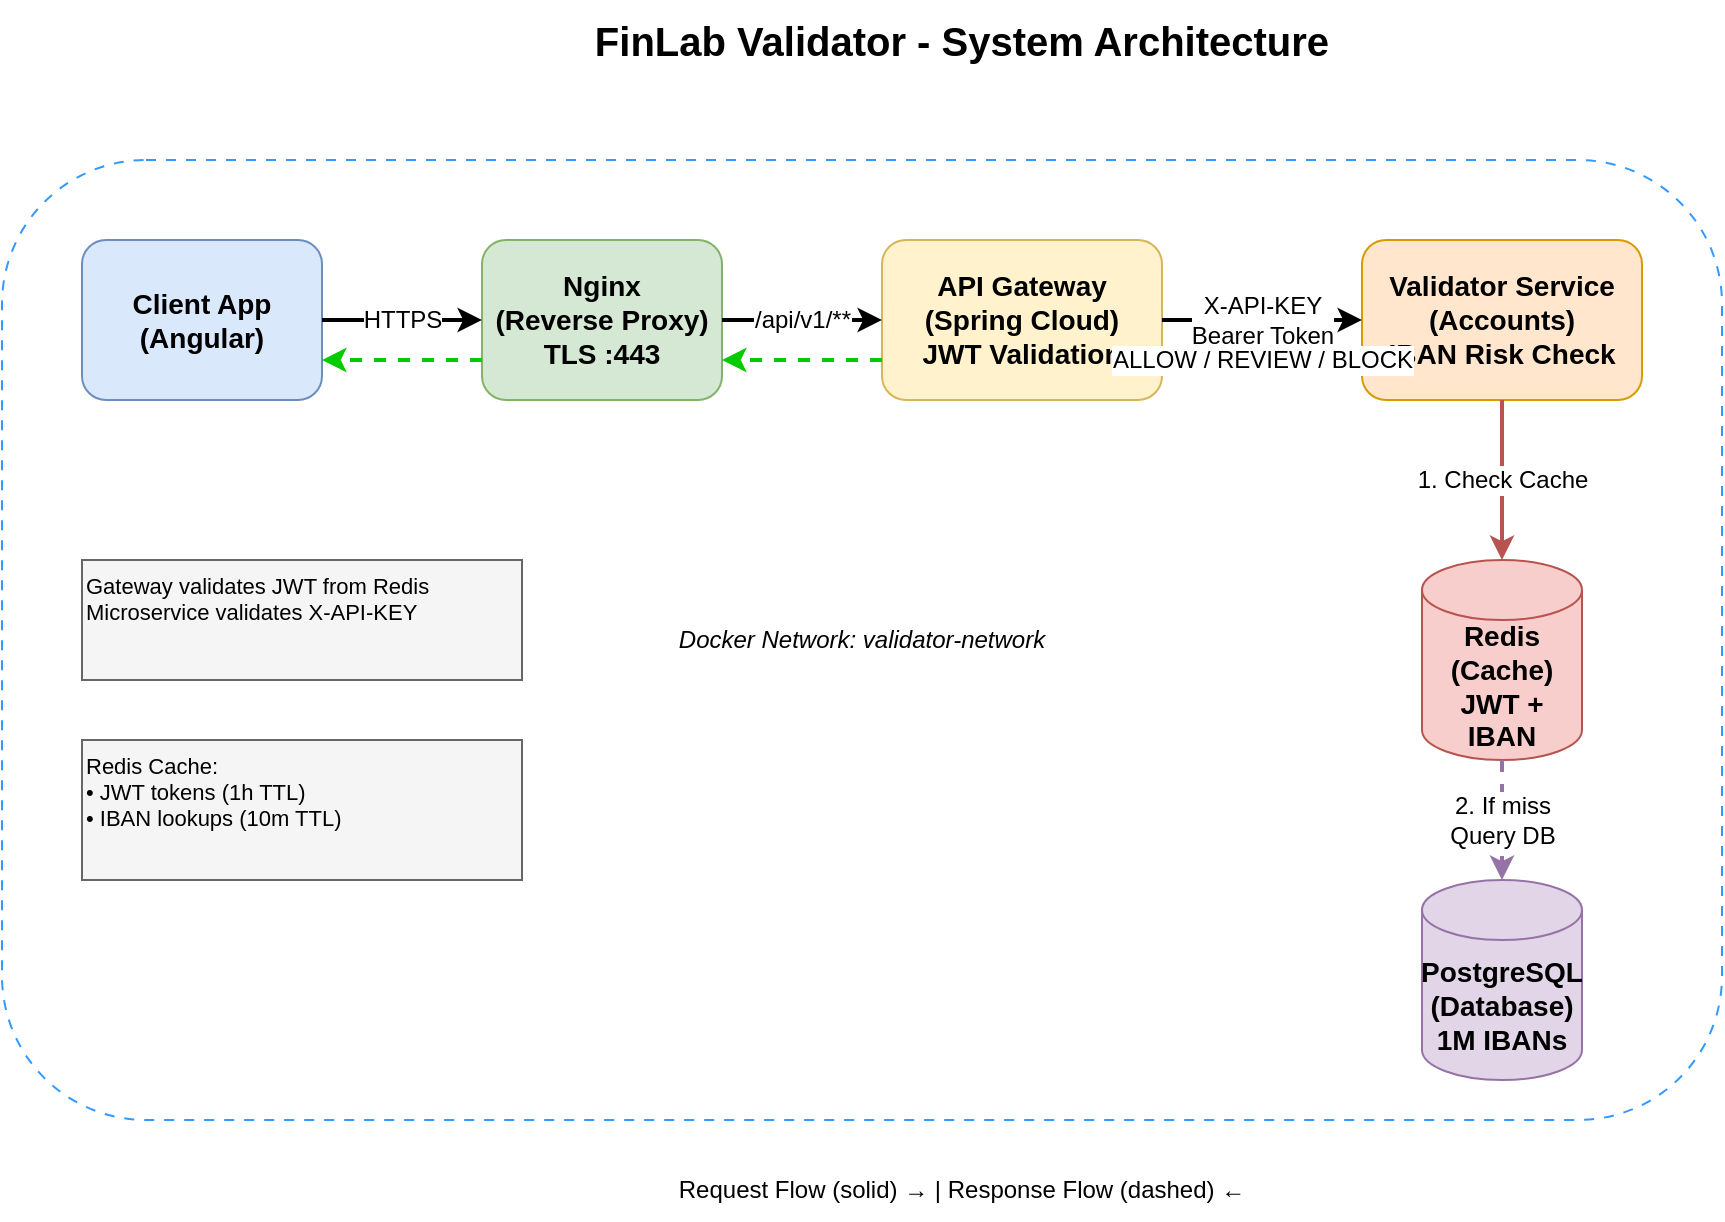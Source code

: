 <mxfile>
  <diagram name="FinLab Validator Architecture" id="architecture">
    <mxGraphModel dx="1422" dy="794" grid="1" gridSize="10" guides="1" tooltips="1" connect="1" arrows="1" fold="1" page="1" pageScale="1" pageWidth="1169" pageHeight="827" math="0" shadow="0">
      <root>
        <mxCell id="0" />
        <mxCell id="1" parent="0" />

        <mxCell id="client" value="Client App&#xa;(Angular)" style="rounded=1;whiteSpace=wrap;html=1;fillColor=#dae8fc;strokeColor=#6c8ebf;fontSize=14;fontStyle=1" vertex="1" parent="1">
          <mxGeometry x="80" y="200" width="120" height="80" as="geometry" />
        </mxCell>

        <mxCell id="nginx" value="Nginx&#xa;(Reverse Proxy)&#xa;TLS :443" style="rounded=1;whiteSpace=wrap;html=1;fillColor=#d5e8d4;strokeColor=#82b366;fontSize=14;fontStyle=1" vertex="1" parent="1">
          <mxGeometry x="280" y="200" width="120" height="80" as="geometry" />
        </mxCell>

        <mxCell id="gateway" value="API Gateway&#xa;(Spring Cloud)&#xa;JWT Validation" style="rounded=1;whiteSpace=wrap;html=1;fillColor=#fff2cc;strokeColor=#d6b656;fontSize=14;fontStyle=1" vertex="1" parent="1">
          <mxGeometry x="480" y="200" width="140" height="80" as="geometry" />
        </mxCell>

        <mxCell id="validator" value="Validator Service&#xa;(Accounts)&#xa;IBAN Risk Check" style="rounded=1;whiteSpace=wrap;html=1;fillColor=#ffe6cc;strokeColor=#d79b00;fontSize=14;fontStyle=1" vertex="1" parent="1">
          <mxGeometry x="720" y="200" width="140" height="80" as="geometry" />
        </mxCell>

        <mxCell id="redis" value="Redis&#xa;(Cache)&#xa;JWT + IBAN" style="shape=cylinder3;whiteSpace=wrap;html=1;boundedLbl=1;backgroundOutline=1;size=15;fillColor=#f8cecc;strokeColor=#b85450;fontSize=14;fontStyle=1" vertex="1" parent="1">
          <mxGeometry x="750" y="360" width="80" height="100" as="geometry" />
        </mxCell>

        <mxCell id="postgres" value="PostgreSQL&#xa;(Database)&#xa;1M IBANs" style="shape=cylinder3;whiteSpace=wrap;html=1;boundedLbl=1;backgroundOutline=1;size=15;fillColor=#e1d5e7;strokeColor=#9673a6;fontSize=14;fontStyle=1" vertex="1" parent="1">
          <mxGeometry x="750" y="520" width="80" height="100" as="geometry" />
        </mxCell>

        <mxCell id="arrow1" value="HTTPS" style="edgeStyle=orthogonalEdgeStyle;rounded=0;orthogonalLoop=1;jettySize=auto;html=1;exitX=1;exitY=0.5;exitDx=0;exitDy=0;entryX=0;entryY=0.5;entryDx=0;entryDy=0;strokeWidth=2;fontSize=12;" edge="1" parent="1" source="client" target="nginx">
          <mxGeometry relative="1" as="geometry" />
        </mxCell>

        <mxCell id="arrow2" value="/api/v1/**" style="edgeStyle=orthogonalEdgeStyle;rounded=0;orthogonalLoop=1;jettySize=auto;html=1;exitX=1;exitY=0.5;exitDx=0;exitDy=0;entryX=0;entryY=0.5;entryDx=0;entryDy=0;strokeWidth=2;fontSize=12;" edge="1" parent="1" source="nginx" target="gateway">
          <mxGeometry relative="1" as="geometry" />
        </mxCell>

        <mxCell id="arrow3" value="X-API-KEY&#xa;Bearer Token" style="edgeStyle=orthogonalEdgeStyle;rounded=0;orthogonalLoop=1;jettySize=auto;html=1;exitX=1;exitY=0.5;exitDx=0;exitDy=0;entryX=0;entryY=0.5;entryDx=0;entryDy=0;strokeWidth=2;fontSize=12;" edge="1" parent="1" source="gateway" target="validator">
          <mxGeometry relative="1" as="geometry" />
        </mxCell>

        <mxCell id="arrow4" value="1. Check Cache" style="edgeStyle=orthogonalEdgeStyle;rounded=0;orthogonalLoop=1;jettySize=auto;html=1;exitX=0.5;exitY=1;exitDx=0;exitDy=0;entryX=0.5;entryY=0;entryDx=0;entryDy=0;entryPerimeter=0;strokeWidth=2;fontSize=12;strokeColor=#b85450;" edge="1" parent="1" source="validator" target="redis">
          <mxGeometry relative="1" as="geometry" />
        </mxCell>

        <mxCell id="arrow5" value="2. If miss&#xa;Query DB" style="edgeStyle=orthogonalEdgeStyle;rounded=0;orthogonalLoop=1;jettySize=auto;html=1;exitX=0.5;exitY=1;exitDx=0;exitDy=0;exitPerimeter=0;entryX=0.5;entryY=0;entryDx=0;entryDy=0;entryPerimeter=0;strokeWidth=2;fontSize=12;strokeColor=#9673a6;dashed=1;" edge="1" parent="1" source="redis" target="postgres">
          <mxGeometry relative="1" as="geometry" />
        </mxCell>

        <mxCell id="response" value="ALLOW / REVIEW / BLOCK" style="edgeStyle=orthogonalEdgeStyle;rounded=0;orthogonalLoop=1;jettySize=auto;html=1;exitX=0;exitY=0.75;exitDx=0;exitDy=0;entryX=1;entryY=0.75;entryDx=0;entryDy=0;strokeWidth=2;fontSize=12;strokeColor=#00cc00;dashed=1;" edge="1" parent="1" source="validator" target="gateway">
          <mxGeometry relative="1" as="geometry" />
        </mxCell>

        <mxCell id="response2" value="" style="edgeStyle=orthogonalEdgeStyle;rounded=0;orthogonalLoop=1;jettySize=auto;html=1;exitX=0;exitY=0.75;exitDx=0;exitDy=0;entryX=1;entryY=0.75;entryDx=0;entryDy=0;strokeWidth=2;fontSize=12;strokeColor=#00cc00;dashed=1;" edge="1" parent="1" source="gateway" target="nginx">
          <mxGeometry relative="1" as="geometry" />
        </mxCell>

        <mxCell id="response3" value="" style="edgeStyle=orthogonalEdgeStyle;rounded=0;orthogonalLoop=1;jettySize=auto;html=1;exitX=0;exitY=0.75;exitDx=0;exitDy=0;entryX=1;entryY=0.75;entryDx=0;entryDy=0;strokeWidth=2;fontSize=12;strokeColor=#00cc00;dashed=1;" edge="1" parent="1" source="nginx" target="client">
          <mxGeometry relative="1" as="geometry" />
        </mxCell>

        <mxCell id="title" value="FinLab Validator - System Architecture" style="text;html=1;strokeColor=none;fillColor=none;align=center;verticalAlign=middle;whiteSpace=wrap;rounded=0;fontSize=20;fontStyle=1" vertex="1" parent="1">
          <mxGeometry x="320" y="80" width="400" height="40" as="geometry" />
        </mxCell>

        <mxCell id="legend" value="Request Flow (solid) → | Response Flow (dashed) ←" style="text;html=1;strokeColor=none;fillColor=none;align=center;verticalAlign=middle;whiteSpace=wrap;rounded=0;fontSize=12;" vertex="1" parent="1">
          <mxGeometry x="350" y="660" width="340" height="30" as="geometry" />
        </mxCell>

        <mxCell id="auth-note" value="Gateway validates JWT from Redis&#xa;Microservice validates X-API-KEY" style="rounded=0;whiteSpace=wrap;html=1;fillColor=#f5f5f5;strokeColor=#666666;fontSize=11;align=left;verticalAlign=top;" vertex="1" parent="1">
          <mxGeometry x="80" y="360" width="220" height="60" as="geometry" />
        </mxCell>

        <mxCell id="cache-note" value="Redis Cache:&#xa;• JWT tokens (1h TTL)&#xa;• IBAN lookups (10m TTL)" style="rounded=0;whiteSpace=wrap;html=1;fillColor=#f5f5f5;strokeColor=#666666;fontSize=11;align=left;verticalAlign=top;" vertex="1" parent="1">
          <mxGeometry x="80" y="450" width="220" height="70" as="geometry" />
        </mxCell>

        <mxCell id="network" value="Docker Network: validator-network" style="rounded=1;whiteSpace=wrap;html=1;fillColor=none;strokeColor=#3399ff;fontSize=12;fontStyle=2;dashed=1;dashPattern=5 5;" vertex="1" parent="1">
          <mxGeometry x="40" y="160" width="860" height="480" as="geometry" />
        </mxCell>

      </root>
    </mxGraphModel>
  </diagram>
</mxfile>
